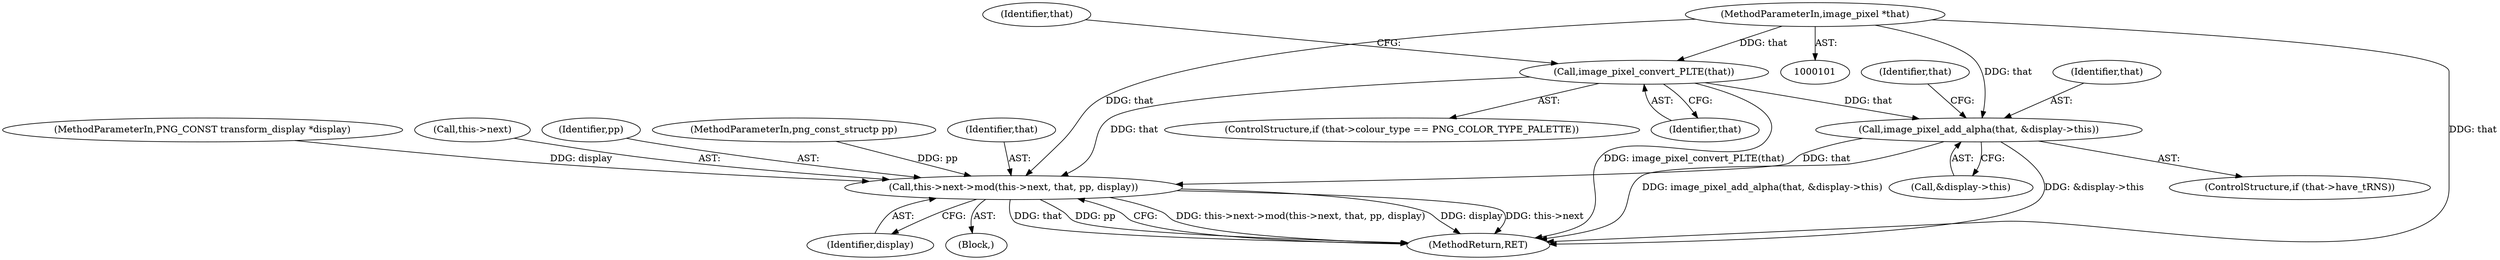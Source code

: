 digraph "1_Android_9d4853418ab2f754c2b63e091c29c5529b8b86ca_61@pointer" {
"1000103" [label="(MethodParameterIn,image_pixel *that)"];
"1000113" [label="(Call,image_pixel_convert_PLTE(that))"];
"1000119" [label="(Call,image_pixel_add_alpha(that, &display->this))"];
"1000140" [label="(Call,this->next->mod(this->next, that, pp, display))"];
"1000114" [label="(Identifier,that)"];
"1000128" [label="(Identifier,that)"];
"1000103" [label="(MethodParameterIn,image_pixel *that)"];
"1000146" [label="(Identifier,display)"];
"1000113" [label="(Call,image_pixel_convert_PLTE(that))"];
"1000104" [label="(MethodParameterIn,png_const_structp pp)"];
"1000107" [label="(ControlStructure,if (that->colour_type == PNG_COLOR_TYPE_PALETTE))"];
"1000145" [label="(Identifier,pp)"];
"1000140" [label="(Call,this->next->mod(this->next, that, pp, display))"];
"1000117" [label="(Identifier,that)"];
"1000106" [label="(Block,)"];
"1000121" [label="(Call,&display->this)"];
"1000144" [label="(Identifier,that)"];
"1000119" [label="(Call,image_pixel_add_alpha(that, &display->this))"];
"1000105" [label="(MethodParameterIn,PNG_CONST transform_display *display)"];
"1000115" [label="(ControlStructure,if (that->have_tRNS))"];
"1000141" [label="(Call,this->next)"];
"1000147" [label="(MethodReturn,RET)"];
"1000120" [label="(Identifier,that)"];
"1000103" -> "1000101"  [label="AST: "];
"1000103" -> "1000147"  [label="DDG: that"];
"1000103" -> "1000113"  [label="DDG: that"];
"1000103" -> "1000119"  [label="DDG: that"];
"1000103" -> "1000140"  [label="DDG: that"];
"1000113" -> "1000107"  [label="AST: "];
"1000113" -> "1000114"  [label="CFG: "];
"1000114" -> "1000113"  [label="AST: "];
"1000117" -> "1000113"  [label="CFG: "];
"1000113" -> "1000147"  [label="DDG: image_pixel_convert_PLTE(that)"];
"1000113" -> "1000119"  [label="DDG: that"];
"1000113" -> "1000140"  [label="DDG: that"];
"1000119" -> "1000115"  [label="AST: "];
"1000119" -> "1000121"  [label="CFG: "];
"1000120" -> "1000119"  [label="AST: "];
"1000121" -> "1000119"  [label="AST: "];
"1000128" -> "1000119"  [label="CFG: "];
"1000119" -> "1000147"  [label="DDG: &display->this"];
"1000119" -> "1000147"  [label="DDG: image_pixel_add_alpha(that, &display->this)"];
"1000119" -> "1000140"  [label="DDG: that"];
"1000140" -> "1000106"  [label="AST: "];
"1000140" -> "1000146"  [label="CFG: "];
"1000141" -> "1000140"  [label="AST: "];
"1000144" -> "1000140"  [label="AST: "];
"1000145" -> "1000140"  [label="AST: "];
"1000146" -> "1000140"  [label="AST: "];
"1000147" -> "1000140"  [label="CFG: "];
"1000140" -> "1000147"  [label="DDG: this->next->mod(this->next, that, pp, display)"];
"1000140" -> "1000147"  [label="DDG: display"];
"1000140" -> "1000147"  [label="DDG: this->next"];
"1000140" -> "1000147"  [label="DDG: that"];
"1000140" -> "1000147"  [label="DDG: pp"];
"1000104" -> "1000140"  [label="DDG: pp"];
"1000105" -> "1000140"  [label="DDG: display"];
}
